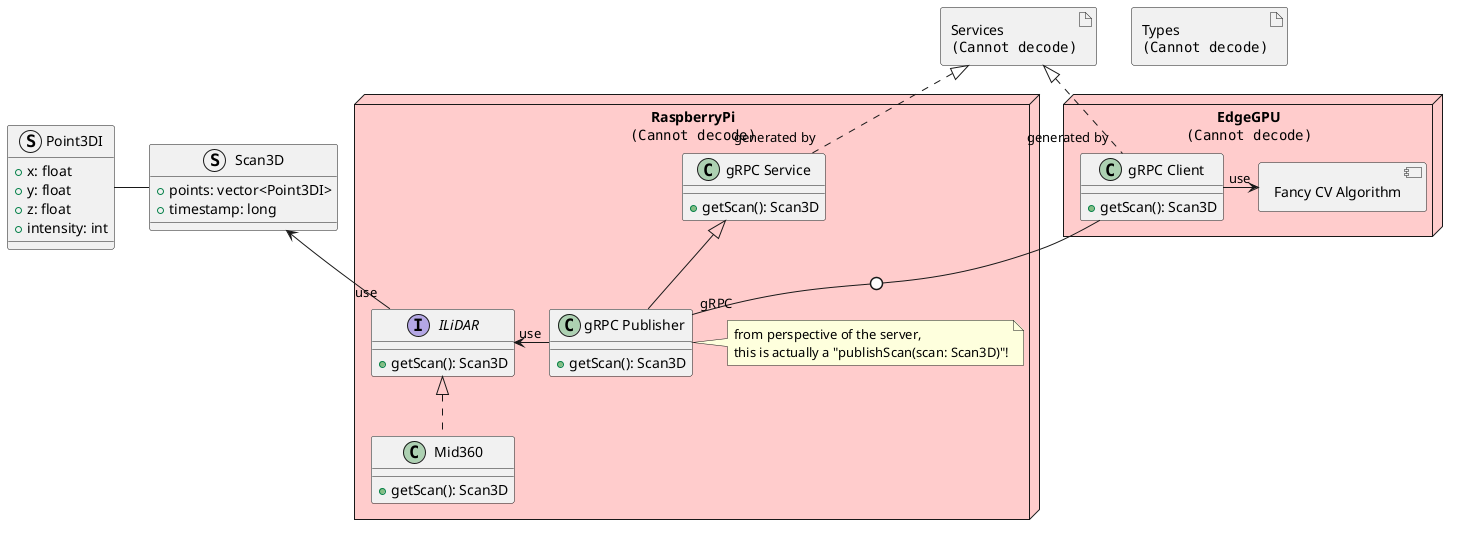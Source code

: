@startuml pic
' allow_mixing

struct Point3DI {
    +x: float
    +y: float
    +z: float
    +intensity: int
}
struct Scan3D {
    +points: vector<Point3DI>
    +timestamp: long
}

Point3DI - Scan3D

node "RaspberryPi\n<img:rpi.png{scale=0.1}>" as RaspberryPi {
    skinparam node {
        BackgroundColor #FFCCCC
    }

    Scan3D <-- "use" ILiDAR
    interface ILiDAR {
        +getScan(): Scan3D
    }
    class Mid360 {
        +getScan(): Scan3D
    }

    ILiDAR <|.. Mid360

    gRPCPublisher -> "use" ILiDAR

    class "gRPC Publisher" as gRPCPublisher {
        +getScan(): Scan3D
    }

    class "gRPC Service" as gRPCService {
        +getScan(): Scan3D
    }


    gRPCService <|-- gRPCPublisher

    ' grpc publisher uses Scan3d
    ' Scan3D <- gRPCPublisher

    note right of gRPCPublisher
        from perspective of the server,
        this is actually a "publishScan(scan: Scan3D)"!
    end note

    Point3DI -[hidden]-> ILiDAR
    Scan3D -[hidden]-> ILiDAR


}

node "EdgeGPU\n<img:gpu.jpg{scale=0.1}>"  as RemoteClient {
    class "gRPC Client" as gRPCClient {
        +getScan(): Scan3D
    }

    component "Fancy CV Algorithm" as CV {

    }
    
    gRPCClient -> "use" CV
}

gRPCClient -0- "gRPC" gRPCPublisher



artifact "Types\n<img:types.png{scale=0.1}>" as Types {
}

artifact "Services\n<img:services.png{scale=0.2}>" as Services {
}

Services <|.. "generated by" gRPCService
Services <|.. "generated by" gRPCClient
@enduml
